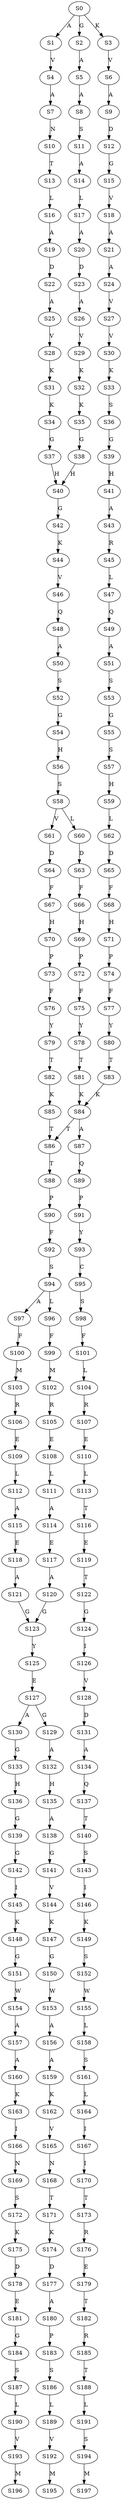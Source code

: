 strict digraph  {
	S0 -> S1 [ label = A ];
	S0 -> S2 [ label = G ];
	S0 -> S3 [ label = K ];
	S1 -> S4 [ label = V ];
	S2 -> S5 [ label = A ];
	S3 -> S6 [ label = V ];
	S4 -> S7 [ label = A ];
	S5 -> S8 [ label = A ];
	S6 -> S9 [ label = A ];
	S7 -> S10 [ label = N ];
	S8 -> S11 [ label = S ];
	S9 -> S12 [ label = D ];
	S10 -> S13 [ label = T ];
	S11 -> S14 [ label = A ];
	S12 -> S15 [ label = G ];
	S13 -> S16 [ label = L ];
	S14 -> S17 [ label = L ];
	S15 -> S18 [ label = V ];
	S16 -> S19 [ label = A ];
	S17 -> S20 [ label = A ];
	S18 -> S21 [ label = A ];
	S19 -> S22 [ label = D ];
	S20 -> S23 [ label = D ];
	S21 -> S24 [ label = A ];
	S22 -> S25 [ label = A ];
	S23 -> S26 [ label = A ];
	S24 -> S27 [ label = V ];
	S25 -> S28 [ label = V ];
	S26 -> S29 [ label = V ];
	S27 -> S30 [ label = V ];
	S28 -> S31 [ label = K ];
	S29 -> S32 [ label = K ];
	S30 -> S33 [ label = K ];
	S31 -> S34 [ label = K ];
	S32 -> S35 [ label = K ];
	S33 -> S36 [ label = S ];
	S34 -> S37 [ label = G ];
	S35 -> S38 [ label = G ];
	S36 -> S39 [ label = G ];
	S37 -> S40 [ label = H ];
	S38 -> S40 [ label = H ];
	S39 -> S41 [ label = H ];
	S40 -> S42 [ label = G ];
	S41 -> S43 [ label = A ];
	S42 -> S44 [ label = K ];
	S43 -> S45 [ label = R ];
	S44 -> S46 [ label = V ];
	S45 -> S47 [ label = L ];
	S46 -> S48 [ label = Q ];
	S47 -> S49 [ label = Q ];
	S48 -> S50 [ label = A ];
	S49 -> S51 [ label = A ];
	S50 -> S52 [ label = S ];
	S51 -> S53 [ label = S ];
	S52 -> S54 [ label = G ];
	S53 -> S55 [ label = G ];
	S54 -> S56 [ label = H ];
	S55 -> S57 [ label = S ];
	S56 -> S58 [ label = S ];
	S57 -> S59 [ label = H ];
	S58 -> S60 [ label = L ];
	S58 -> S61 [ label = V ];
	S59 -> S62 [ label = L ];
	S60 -> S63 [ label = D ];
	S61 -> S64 [ label = D ];
	S62 -> S65 [ label = D ];
	S63 -> S66 [ label = F ];
	S64 -> S67 [ label = F ];
	S65 -> S68 [ label = F ];
	S66 -> S69 [ label = H ];
	S67 -> S70 [ label = H ];
	S68 -> S71 [ label = H ];
	S69 -> S72 [ label = P ];
	S70 -> S73 [ label = P ];
	S71 -> S74 [ label = P ];
	S72 -> S75 [ label = F ];
	S73 -> S76 [ label = F ];
	S74 -> S77 [ label = F ];
	S75 -> S78 [ label = Y ];
	S76 -> S79 [ label = Y ];
	S77 -> S80 [ label = Y ];
	S78 -> S81 [ label = T ];
	S79 -> S82 [ label = T ];
	S80 -> S83 [ label = T ];
	S81 -> S84 [ label = K ];
	S82 -> S85 [ label = K ];
	S83 -> S84 [ label = K ];
	S84 -> S86 [ label = T ];
	S84 -> S87 [ label = A ];
	S85 -> S86 [ label = T ];
	S86 -> S88 [ label = T ];
	S87 -> S89 [ label = Q ];
	S88 -> S90 [ label = P ];
	S89 -> S91 [ label = P ];
	S90 -> S92 [ label = F ];
	S91 -> S93 [ label = Y ];
	S92 -> S94 [ label = S ];
	S93 -> S95 [ label = C ];
	S94 -> S96 [ label = L ];
	S94 -> S97 [ label = A ];
	S95 -> S98 [ label = S ];
	S96 -> S99 [ label = F ];
	S97 -> S100 [ label = F ];
	S98 -> S101 [ label = F ];
	S99 -> S102 [ label = M ];
	S100 -> S103 [ label = M ];
	S101 -> S104 [ label = L ];
	S102 -> S105 [ label = R ];
	S103 -> S106 [ label = R ];
	S104 -> S107 [ label = R ];
	S105 -> S108 [ label = E ];
	S106 -> S109 [ label = E ];
	S107 -> S110 [ label = E ];
	S108 -> S111 [ label = L ];
	S109 -> S112 [ label = L ];
	S110 -> S113 [ label = L ];
	S111 -> S114 [ label = A ];
	S112 -> S115 [ label = A ];
	S113 -> S116 [ label = T ];
	S114 -> S117 [ label = E ];
	S115 -> S118 [ label = E ];
	S116 -> S119 [ label = E ];
	S117 -> S120 [ label = A ];
	S118 -> S121 [ label = A ];
	S119 -> S122 [ label = T ];
	S120 -> S123 [ label = G ];
	S121 -> S123 [ label = G ];
	S122 -> S124 [ label = G ];
	S123 -> S125 [ label = Y ];
	S124 -> S126 [ label = I ];
	S125 -> S127 [ label = E ];
	S126 -> S128 [ label = V ];
	S127 -> S129 [ label = G ];
	S127 -> S130 [ label = A ];
	S128 -> S131 [ label = D ];
	S129 -> S132 [ label = A ];
	S130 -> S133 [ label = G ];
	S131 -> S134 [ label = A ];
	S132 -> S135 [ label = H ];
	S133 -> S136 [ label = H ];
	S134 -> S137 [ label = Q ];
	S135 -> S138 [ label = A ];
	S136 -> S139 [ label = G ];
	S137 -> S140 [ label = T ];
	S138 -> S141 [ label = G ];
	S139 -> S142 [ label = G ];
	S140 -> S143 [ label = S ];
	S141 -> S144 [ label = V ];
	S142 -> S145 [ label = I ];
	S143 -> S146 [ label = I ];
	S144 -> S147 [ label = K ];
	S145 -> S148 [ label = K ];
	S146 -> S149 [ label = K ];
	S147 -> S150 [ label = G ];
	S148 -> S151 [ label = G ];
	S149 -> S152 [ label = S ];
	S150 -> S153 [ label = W ];
	S151 -> S154 [ label = W ];
	S152 -> S155 [ label = W ];
	S153 -> S156 [ label = A ];
	S154 -> S157 [ label = A ];
	S155 -> S158 [ label = L ];
	S156 -> S159 [ label = A ];
	S157 -> S160 [ label = A ];
	S158 -> S161 [ label = S ];
	S159 -> S162 [ label = K ];
	S160 -> S163 [ label = K ];
	S161 -> S164 [ label = L ];
	S162 -> S165 [ label = V ];
	S163 -> S166 [ label = I ];
	S164 -> S167 [ label = I ];
	S165 -> S168 [ label = N ];
	S166 -> S169 [ label = N ];
	S167 -> S170 [ label = I ];
	S168 -> S171 [ label = T ];
	S169 -> S172 [ label = S ];
	S170 -> S173 [ label = T ];
	S171 -> S174 [ label = K ];
	S172 -> S175 [ label = K ];
	S173 -> S176 [ label = R ];
	S174 -> S177 [ label = D ];
	S175 -> S178 [ label = D ];
	S176 -> S179 [ label = E ];
	S177 -> S180 [ label = A ];
	S178 -> S181 [ label = E ];
	S179 -> S182 [ label = T ];
	S180 -> S183 [ label = P ];
	S181 -> S184 [ label = G ];
	S182 -> S185 [ label = R ];
	S183 -> S186 [ label = S ];
	S184 -> S187 [ label = S ];
	S185 -> S188 [ label = T ];
	S186 -> S189 [ label = L ];
	S187 -> S190 [ label = L ];
	S188 -> S191 [ label = L ];
	S189 -> S192 [ label = V ];
	S190 -> S193 [ label = V ];
	S191 -> S194 [ label = S ];
	S192 -> S195 [ label = M ];
	S193 -> S196 [ label = M ];
	S194 -> S197 [ label = M ];
}
